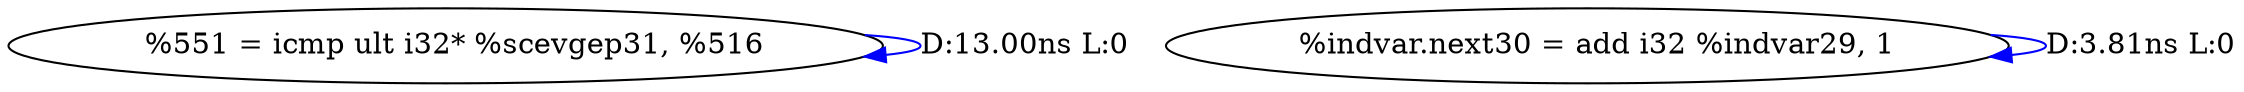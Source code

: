 digraph {
Node0x41767e0[label="  %551 = icmp ult i32* %scevgep31, %516"];
Node0x41767e0 -> Node0x41767e0[label="D:13.00ns L:0",color=blue];
Node0x4176920[label="  %indvar.next30 = add i32 %indvar29, 1"];
Node0x4176920 -> Node0x4176920[label="D:3.81ns L:0",color=blue];
}
